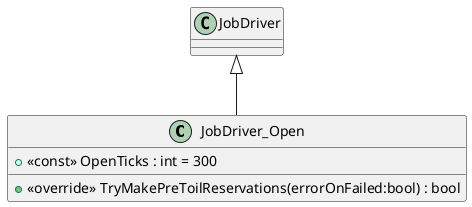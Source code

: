 @startuml
class JobDriver_Open {
    + <<const>> OpenTicks : int = 300
    + <<override>> TryMakePreToilReservations(errorOnFailed:bool) : bool
}
JobDriver <|-- JobDriver_Open
@enduml
